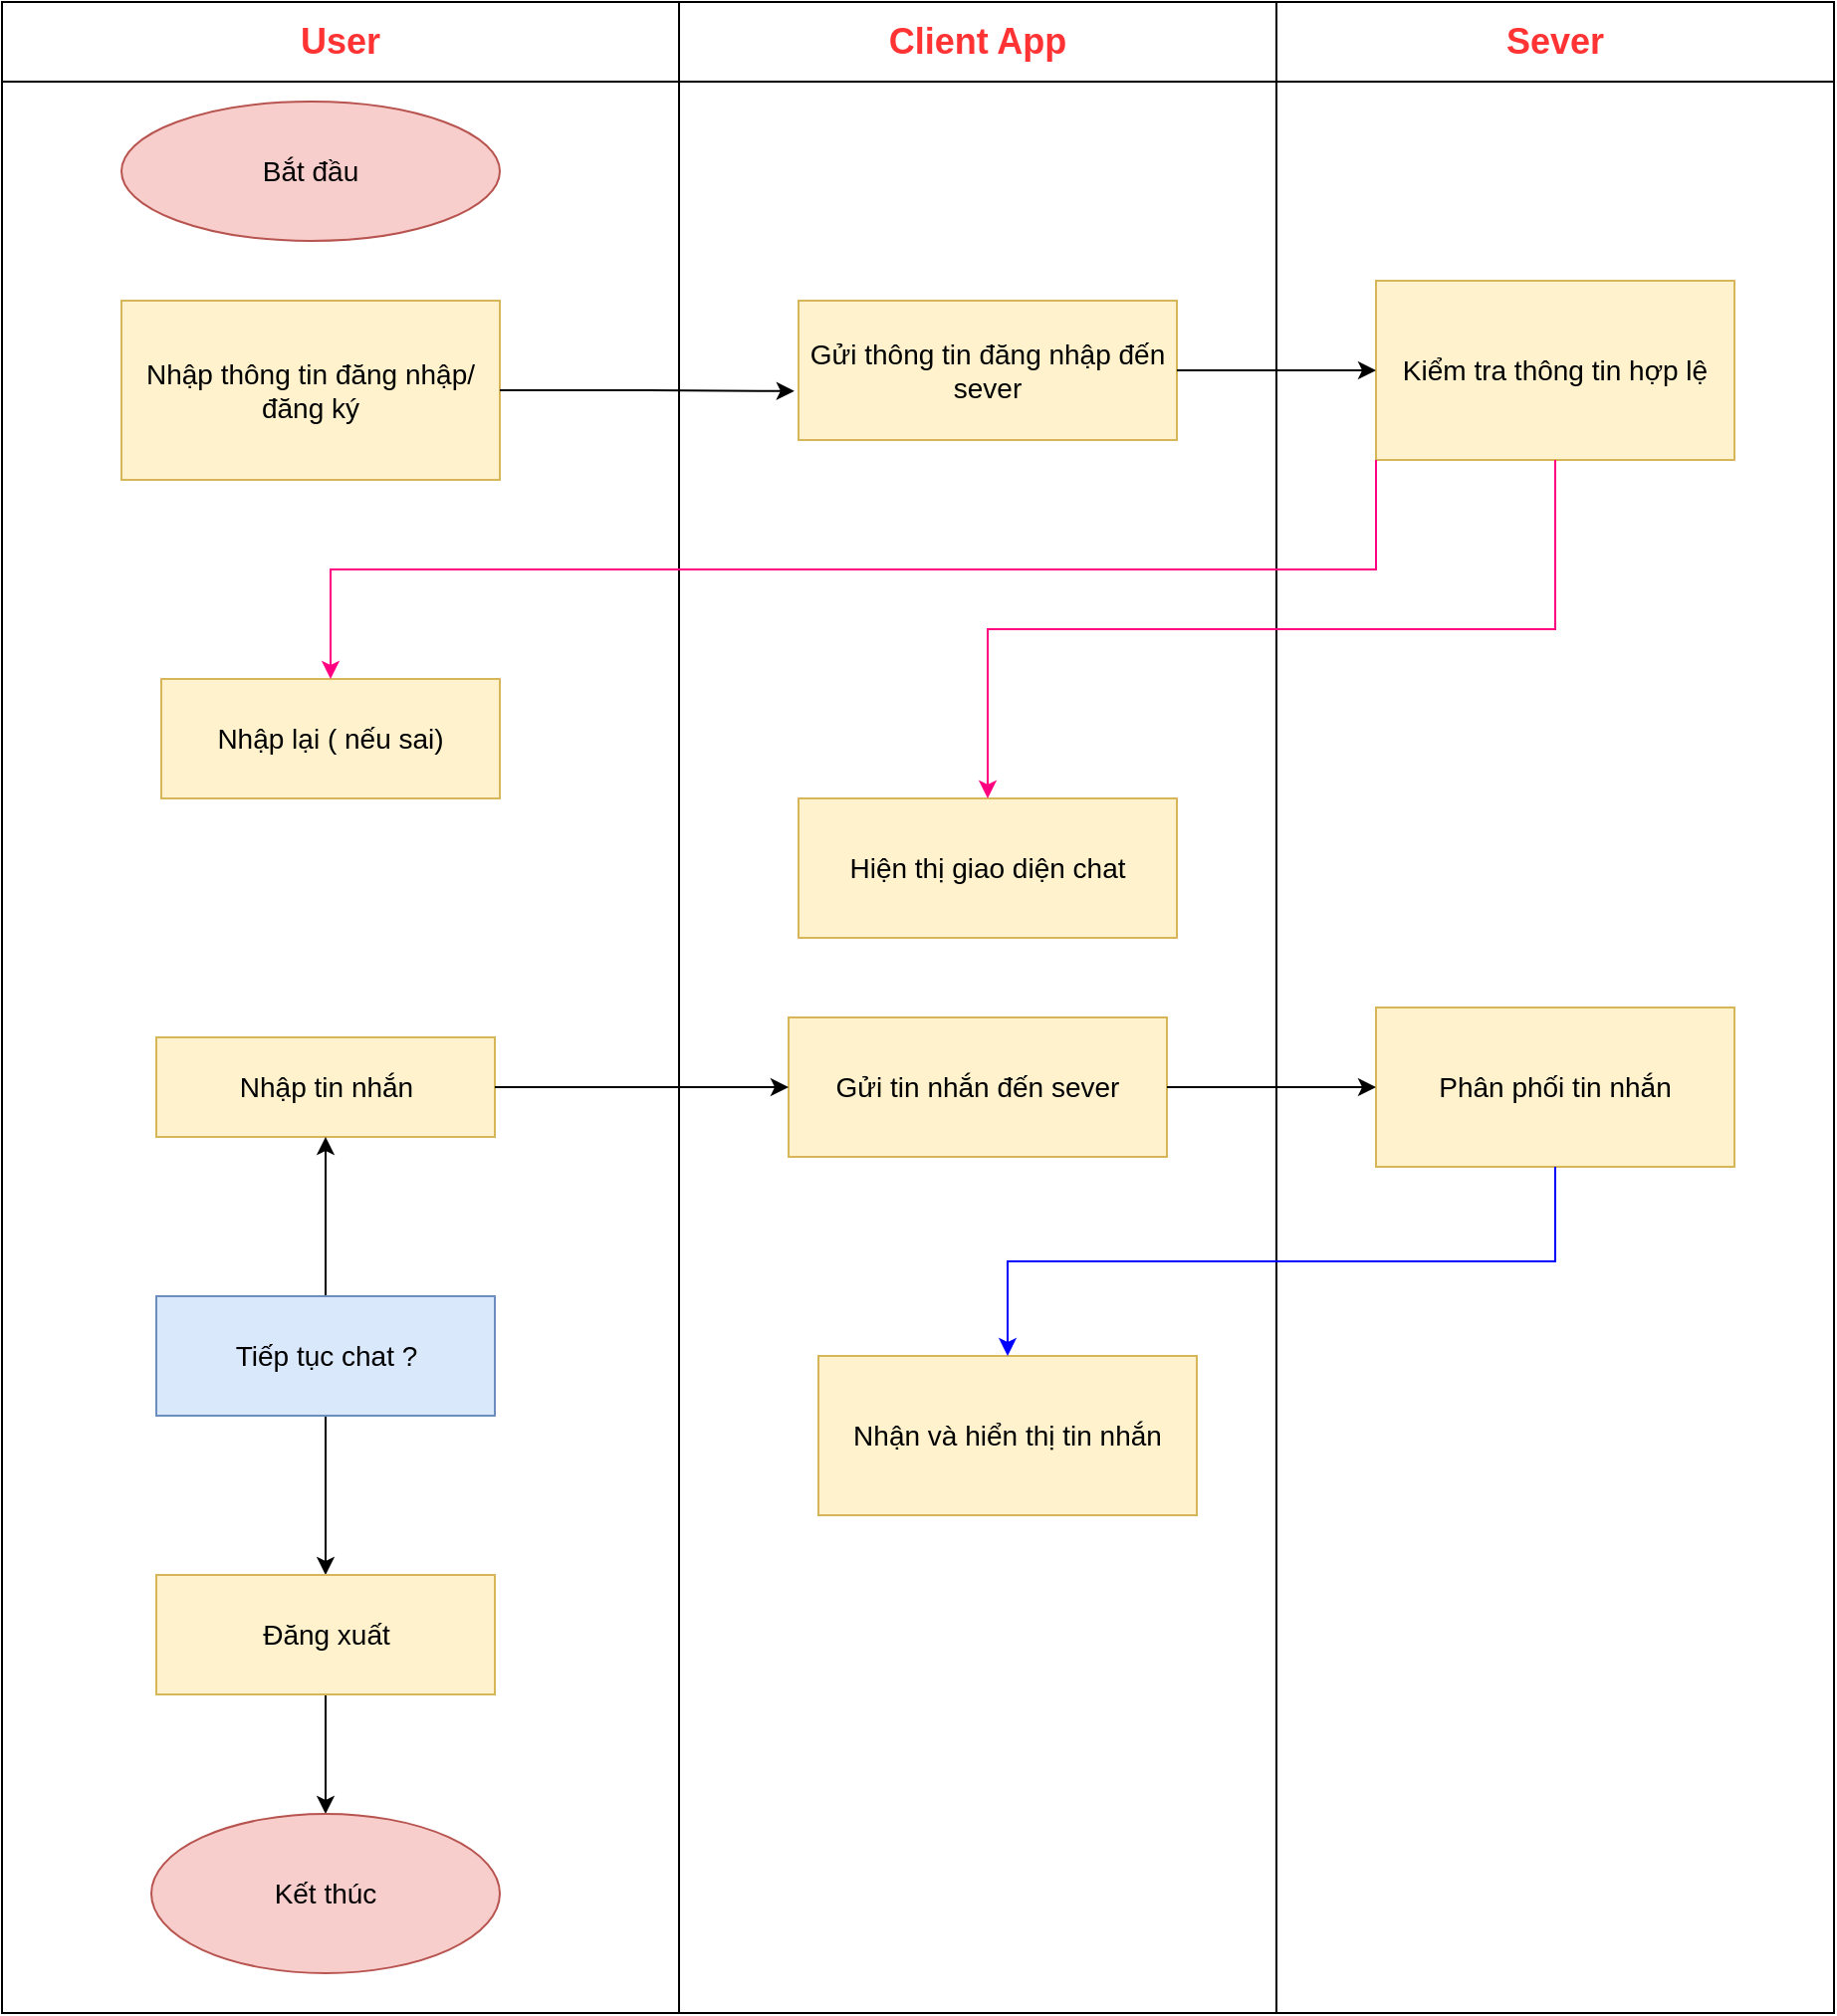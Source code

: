 <mxfile version="24.7.17">
  <diagram name="Page-1" id="QqzNydMNZ9vQcSVg_eaM">
    <mxGraphModel dx="1886" dy="606" grid="1" gridSize="10" guides="1" tooltips="1" connect="1" arrows="1" fold="1" page="1" pageScale="1" pageWidth="850" pageHeight="1100" math="0" shadow="0">
      <root>
        <mxCell id="0" />
        <mxCell id="1" parent="0" />
        <mxCell id="I2ES7baPowGfzo4NWeZB-14" value="&lt;font color=&quot;#ff3333&quot; style=&quot;font-size: 18px;&quot;&gt;User&lt;/font&gt;" style="swimlane;whiteSpace=wrap;html=1;startSize=40;" vertex="1" parent="1">
          <mxGeometry x="-80" y="40" width="340" height="1010" as="geometry" />
        </mxCell>
        <mxCell id="I2ES7baPowGfzo4NWeZB-17" value="&lt;font style=&quot;font-size: 14px;&quot;&gt;Bắt đầu&lt;/font&gt;" style="ellipse;whiteSpace=wrap;html=1;fillColor=#f8cecc;strokeColor=#b85450;" vertex="1" parent="I2ES7baPowGfzo4NWeZB-14">
          <mxGeometry x="60" y="50" width="190" height="70" as="geometry" />
        </mxCell>
        <mxCell id="I2ES7baPowGfzo4NWeZB-18" value="&lt;font style=&quot;font-size: 14px;&quot;&gt;Nhập thông tin đăng nhập/ đăng ký&lt;/font&gt;" style="rounded=0;whiteSpace=wrap;html=1;fillColor=#fff2cc;strokeColor=#d6b656;" vertex="1" parent="I2ES7baPowGfzo4NWeZB-14">
          <mxGeometry x="60" y="150" width="190" height="90" as="geometry" />
        </mxCell>
        <mxCell id="I2ES7baPowGfzo4NWeZB-19" value="&lt;font style=&quot;font-size: 14px;&quot;&gt;Nhập lại ( nếu sai)&lt;/font&gt;" style="rounded=0;whiteSpace=wrap;html=1;fillColor=#fff2cc;strokeColor=#d6b656;" vertex="1" parent="I2ES7baPowGfzo4NWeZB-14">
          <mxGeometry x="80" y="340" width="170" height="60" as="geometry" />
        </mxCell>
        <mxCell id="I2ES7baPowGfzo4NWeZB-20" value="&lt;font style=&quot;font-size: 14px;&quot;&gt;Nhập tin nhắn&lt;/font&gt;" style="rounded=0;whiteSpace=wrap;html=1;fillColor=#fff2cc;strokeColor=#d6b656;" vertex="1" parent="I2ES7baPowGfzo4NWeZB-14">
          <mxGeometry x="77.5" y="520" width="170" height="50" as="geometry" />
        </mxCell>
        <mxCell id="I2ES7baPowGfzo4NWeZB-43" style="edgeStyle=orthogonalEdgeStyle;rounded=0;orthogonalLoop=1;jettySize=auto;html=1;exitX=0.5;exitY=0;exitDx=0;exitDy=0;entryX=0.5;entryY=1;entryDx=0;entryDy=0;" edge="1" parent="I2ES7baPowGfzo4NWeZB-14" source="I2ES7baPowGfzo4NWeZB-21" target="I2ES7baPowGfzo4NWeZB-20">
          <mxGeometry relative="1" as="geometry" />
        </mxCell>
        <mxCell id="I2ES7baPowGfzo4NWeZB-44" value="" style="edgeStyle=orthogonalEdgeStyle;rounded=0;orthogonalLoop=1;jettySize=auto;html=1;" edge="1" parent="I2ES7baPowGfzo4NWeZB-14" source="I2ES7baPowGfzo4NWeZB-21" target="I2ES7baPowGfzo4NWeZB-22">
          <mxGeometry relative="1" as="geometry" />
        </mxCell>
        <mxCell id="I2ES7baPowGfzo4NWeZB-21" value="&lt;span style=&quot;font-size: 14px;&quot;&gt;Tiếp tục chat ?&lt;/span&gt;" style="rounded=0;whiteSpace=wrap;html=1;fillColor=#dae8fc;strokeColor=#6c8ebf;" vertex="1" parent="I2ES7baPowGfzo4NWeZB-14">
          <mxGeometry x="77.5" y="650" width="170" height="60" as="geometry" />
        </mxCell>
        <mxCell id="I2ES7baPowGfzo4NWeZB-45" value="" style="edgeStyle=orthogonalEdgeStyle;rounded=0;orthogonalLoop=1;jettySize=auto;html=1;" edge="1" parent="I2ES7baPowGfzo4NWeZB-14" source="I2ES7baPowGfzo4NWeZB-22" target="I2ES7baPowGfzo4NWeZB-23">
          <mxGeometry relative="1" as="geometry" />
        </mxCell>
        <mxCell id="I2ES7baPowGfzo4NWeZB-22" value="&lt;font style=&quot;font-size: 14px;&quot;&gt;Đăng xuất&lt;/font&gt;" style="rounded=0;whiteSpace=wrap;html=1;fillColor=#fff2cc;strokeColor=#d6b656;" vertex="1" parent="I2ES7baPowGfzo4NWeZB-14">
          <mxGeometry x="77.5" y="790" width="170" height="60" as="geometry" />
        </mxCell>
        <mxCell id="I2ES7baPowGfzo4NWeZB-23" value="&lt;font style=&quot;font-size: 14px;&quot;&gt;Kết thúc&lt;/font&gt;" style="ellipse;whiteSpace=wrap;html=1;fillColor=#f8cecc;strokeColor=#b85450;" vertex="1" parent="I2ES7baPowGfzo4NWeZB-14">
          <mxGeometry x="75" y="910" width="175" height="80" as="geometry" />
        </mxCell>
        <mxCell id="I2ES7baPowGfzo4NWeZB-15" value="&lt;font color=&quot;#ff3333&quot; style=&quot;font-size: 18px;&quot;&gt;Client App&lt;/font&gt;" style="swimlane;whiteSpace=wrap;html=1;startSize=40;" vertex="1" parent="1">
          <mxGeometry x="260" y="40" width="300" height="1010" as="geometry" />
        </mxCell>
        <mxCell id="I2ES7baPowGfzo4NWeZB-27" value="&lt;font style=&quot;font-size: 14px;&quot;&gt;Gửi thông tin đăng nhập đến sever&lt;/font&gt;" style="rounded=0;whiteSpace=wrap;html=1;fillColor=#fff2cc;strokeColor=#d6b656;" vertex="1" parent="I2ES7baPowGfzo4NWeZB-15">
          <mxGeometry x="60" y="150" width="190" height="70" as="geometry" />
        </mxCell>
        <mxCell id="I2ES7baPowGfzo4NWeZB-26" value="&lt;font style=&quot;font-size: 14px;&quot;&gt;Hiện thị giao diện chat&lt;/font&gt;" style="rounded=0;whiteSpace=wrap;html=1;fillColor=#fff2cc;strokeColor=#d6b656;" vertex="1" parent="I2ES7baPowGfzo4NWeZB-15">
          <mxGeometry x="60" y="400" width="190" height="70" as="geometry" />
        </mxCell>
        <mxCell id="I2ES7baPowGfzo4NWeZB-25" value="&lt;font style=&quot;font-size: 14px;&quot;&gt;Gửi tin nhắn đến sever&lt;/font&gt;" style="rounded=0;whiteSpace=wrap;html=1;fillColor=#fff2cc;strokeColor=#d6b656;" vertex="1" parent="I2ES7baPowGfzo4NWeZB-15">
          <mxGeometry x="55" y="510" width="190" height="70" as="geometry" />
        </mxCell>
        <mxCell id="I2ES7baPowGfzo4NWeZB-24" value="&lt;font style=&quot;font-size: 14px;&quot;&gt;Nhận và hiển thị tin nhắn&lt;/font&gt;" style="rounded=0;whiteSpace=wrap;html=1;fillColor=#fff2cc;strokeColor=#d6b656;" vertex="1" parent="I2ES7baPowGfzo4NWeZB-15">
          <mxGeometry x="70" y="680" width="190" height="80" as="geometry" />
        </mxCell>
        <mxCell id="I2ES7baPowGfzo4NWeZB-16" value="&lt;font color=&quot;#ff3333&quot; style=&quot;font-size: 18px;&quot;&gt;Sever&lt;/font&gt;" style="swimlane;whiteSpace=wrap;html=1;startSize=40;" vertex="1" parent="1">
          <mxGeometry x="560" y="40" width="280" height="1010" as="geometry" />
        </mxCell>
        <mxCell id="I2ES7baPowGfzo4NWeZB-29" value="&lt;font style=&quot;font-size: 14px;&quot;&gt;Kiểm tra thông tin hợp lệ&lt;/font&gt;" style="rounded=0;whiteSpace=wrap;html=1;fillColor=#fff2cc;strokeColor=#d6b656;" vertex="1" parent="I2ES7baPowGfzo4NWeZB-16">
          <mxGeometry x="50" y="140" width="180" height="90" as="geometry" />
        </mxCell>
        <mxCell id="I2ES7baPowGfzo4NWeZB-30" value="&lt;font style=&quot;font-size: 14px;&quot;&gt;Phân phối tin nhắn&lt;/font&gt;" style="rounded=0;whiteSpace=wrap;html=1;fillColor=#fff2cc;strokeColor=#d6b656;" vertex="1" parent="I2ES7baPowGfzo4NWeZB-16">
          <mxGeometry x="50" y="505" width="180" height="80" as="geometry" />
        </mxCell>
        <mxCell id="I2ES7baPowGfzo4NWeZB-35" style="edgeStyle=orthogonalEdgeStyle;rounded=0;orthogonalLoop=1;jettySize=auto;html=1;exitX=1;exitY=0.5;exitDx=0;exitDy=0;entryX=-0.011;entryY=0.649;entryDx=0;entryDy=0;entryPerimeter=0;" edge="1" parent="1" source="I2ES7baPowGfzo4NWeZB-18" target="I2ES7baPowGfzo4NWeZB-27">
          <mxGeometry relative="1" as="geometry" />
        </mxCell>
        <mxCell id="I2ES7baPowGfzo4NWeZB-36" style="edgeStyle=orthogonalEdgeStyle;rounded=0;orthogonalLoop=1;jettySize=auto;html=1;exitX=1;exitY=0.5;exitDx=0;exitDy=0;entryX=0;entryY=0.5;entryDx=0;entryDy=0;" edge="1" parent="1" source="I2ES7baPowGfzo4NWeZB-27" target="I2ES7baPowGfzo4NWeZB-29">
          <mxGeometry relative="1" as="geometry" />
        </mxCell>
        <mxCell id="I2ES7baPowGfzo4NWeZB-37" style="edgeStyle=orthogonalEdgeStyle;rounded=0;orthogonalLoop=1;jettySize=auto;html=1;exitX=0.5;exitY=1;exitDx=0;exitDy=0;strokeColor=#FF0080;" edge="1" parent="1" source="I2ES7baPowGfzo4NWeZB-29" target="I2ES7baPowGfzo4NWeZB-26">
          <mxGeometry relative="1" as="geometry" />
        </mxCell>
        <mxCell id="I2ES7baPowGfzo4NWeZB-39" style="edgeStyle=orthogonalEdgeStyle;rounded=0;orthogonalLoop=1;jettySize=auto;html=1;exitX=0;exitY=1;exitDx=0;exitDy=0;entryX=0.5;entryY=0;entryDx=0;entryDy=0;strokeColor=#FF0080;" edge="1" parent="1" source="I2ES7baPowGfzo4NWeZB-29" target="I2ES7baPowGfzo4NWeZB-19">
          <mxGeometry relative="1" as="geometry" />
        </mxCell>
        <mxCell id="I2ES7baPowGfzo4NWeZB-40" style="edgeStyle=orthogonalEdgeStyle;rounded=0;orthogonalLoop=1;jettySize=auto;html=1;exitX=1;exitY=0.5;exitDx=0;exitDy=0;" edge="1" parent="1" source="I2ES7baPowGfzo4NWeZB-20" target="I2ES7baPowGfzo4NWeZB-25">
          <mxGeometry relative="1" as="geometry" />
        </mxCell>
        <mxCell id="I2ES7baPowGfzo4NWeZB-41" style="edgeStyle=orthogonalEdgeStyle;rounded=0;orthogonalLoop=1;jettySize=auto;html=1;exitX=1;exitY=0.5;exitDx=0;exitDy=0;" edge="1" parent="1" source="I2ES7baPowGfzo4NWeZB-25" target="I2ES7baPowGfzo4NWeZB-30">
          <mxGeometry relative="1" as="geometry" />
        </mxCell>
        <mxCell id="I2ES7baPowGfzo4NWeZB-42" style="edgeStyle=orthogonalEdgeStyle;rounded=0;orthogonalLoop=1;jettySize=auto;html=1;exitX=0.5;exitY=1;exitDx=0;exitDy=0;strokeColor=#0000FF;" edge="1" parent="1" source="I2ES7baPowGfzo4NWeZB-30" target="I2ES7baPowGfzo4NWeZB-24">
          <mxGeometry relative="1" as="geometry" />
        </mxCell>
      </root>
    </mxGraphModel>
  </diagram>
</mxfile>
